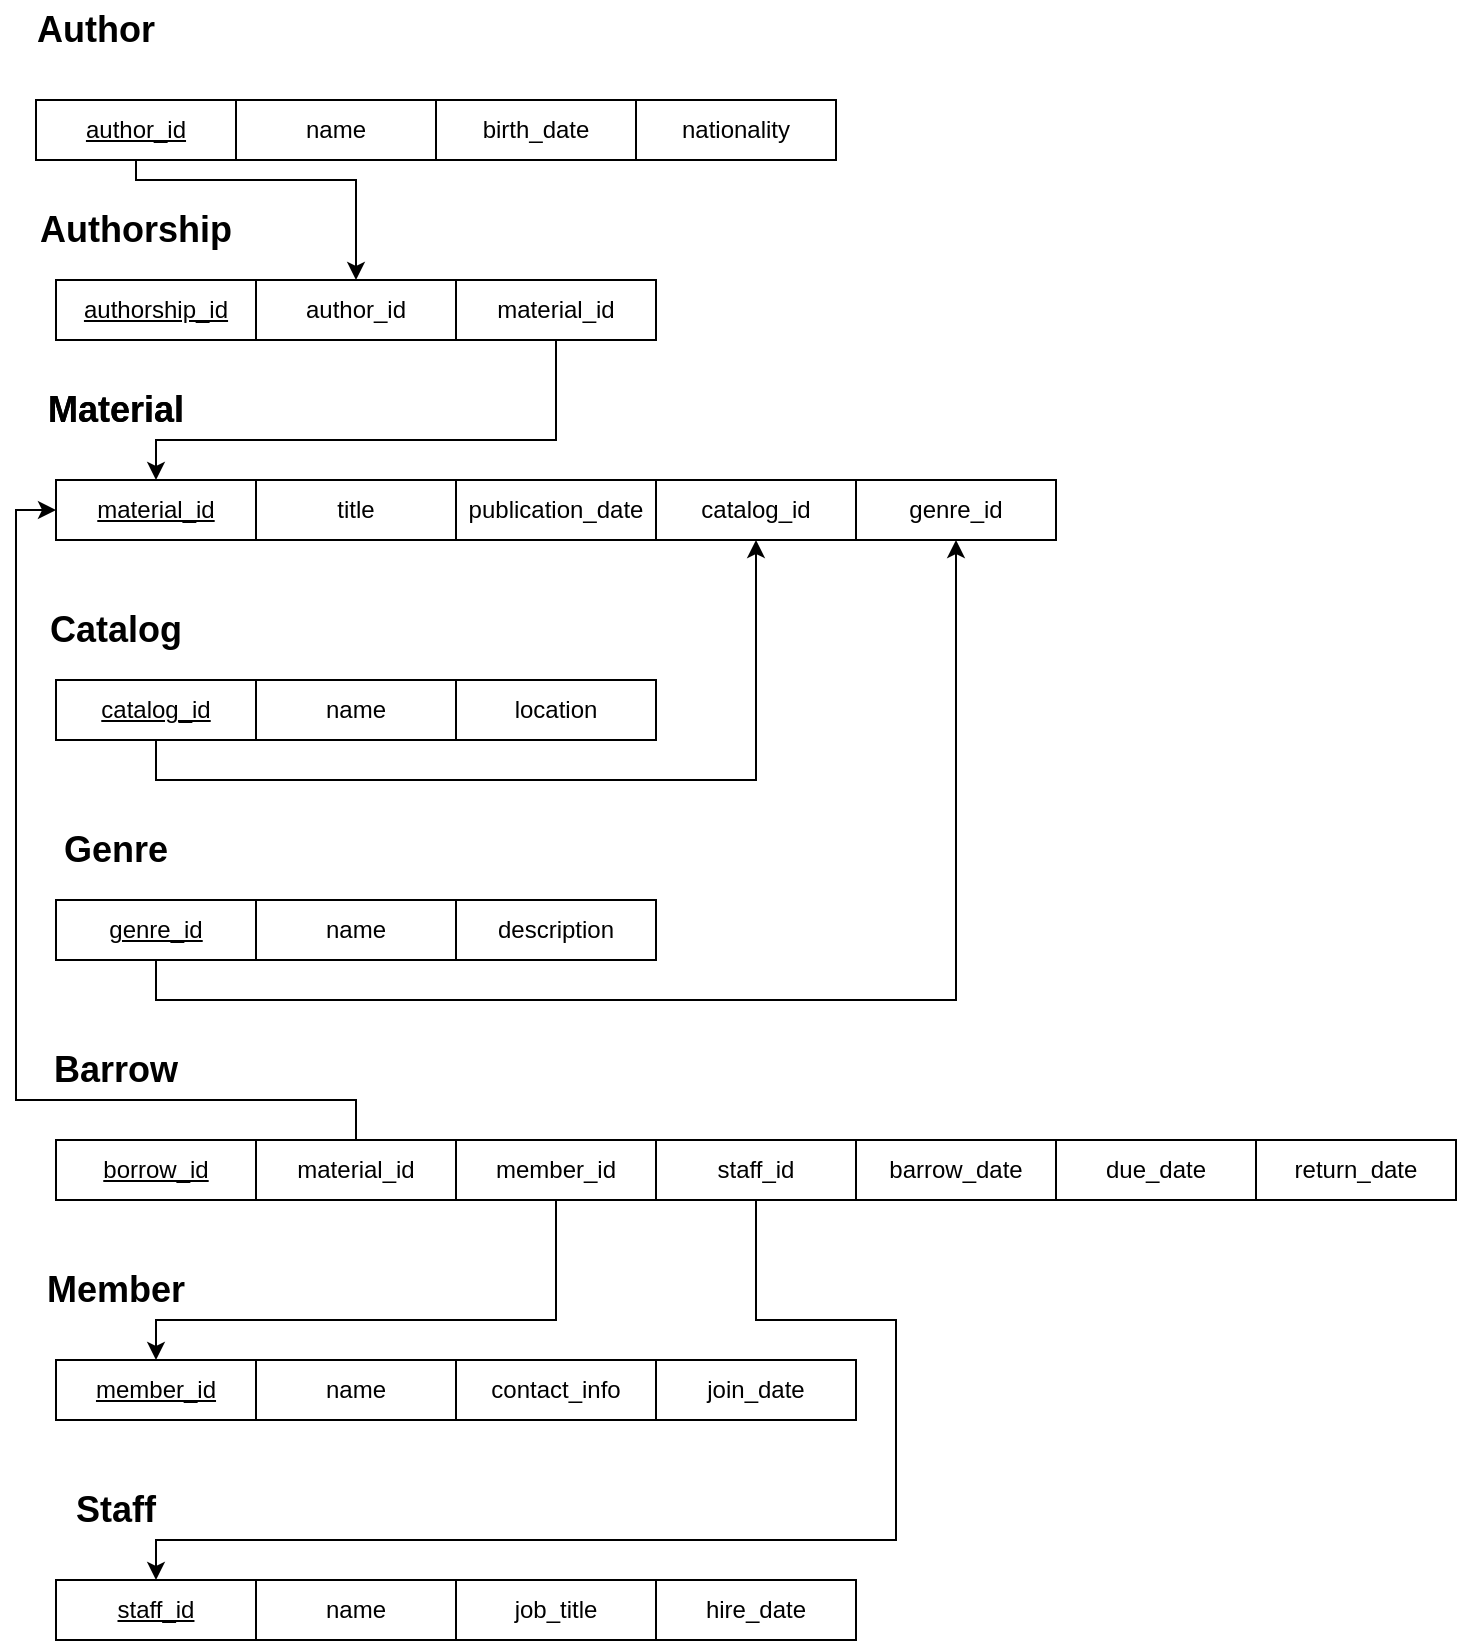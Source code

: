 <mxfile version="24.7.17">
  <diagram name="Page-1" id="XCtiXiCnpVe-JUjB7Xo3">
    <mxGraphModel dx="1368" dy="958" grid="1" gridSize="10" guides="1" tooltips="1" connect="1" arrows="1" fold="1" page="1" pageScale="1" pageWidth="850" pageHeight="1100" math="0" shadow="0">
      <root>
        <mxCell id="0" />
        <mxCell id="1" parent="0" />
        <mxCell id="JYJiICVtaj9G9SNv3fng-5" value="&lt;u&gt;material_id&lt;/u&gt;" style="rounded=0;whiteSpace=wrap;html=1;" vertex="1" parent="1">
          <mxGeometry x="110" y="260" width="100" height="30" as="geometry" />
        </mxCell>
        <mxCell id="JYJiICVtaj9G9SNv3fng-6" value="title" style="rounded=0;whiteSpace=wrap;html=1;" vertex="1" parent="1">
          <mxGeometry x="210" y="260" width="100" height="30" as="geometry" />
        </mxCell>
        <mxCell id="JYJiICVtaj9G9SNv3fng-7" value="catalog_id" style="rounded=0;whiteSpace=wrap;html=1;" vertex="1" parent="1">
          <mxGeometry x="410" y="260" width="100" height="30" as="geometry" />
        </mxCell>
        <mxCell id="JYJiICVtaj9G9SNv3fng-8" value="publication_date" style="rounded=0;whiteSpace=wrap;html=1;" vertex="1" parent="1">
          <mxGeometry x="310" y="260" width="100" height="30" as="geometry" />
        </mxCell>
        <mxCell id="JYJiICVtaj9G9SNv3fng-9" value="genre_id" style="rounded=0;whiteSpace=wrap;html=1;" vertex="1" parent="1">
          <mxGeometry x="510" y="260" width="100" height="30" as="geometry" />
        </mxCell>
        <mxCell id="JYJiICVtaj9G9SNv3fng-16" value="&lt;b&gt;&lt;font style=&quot;font-size: 18px;&quot;&gt;Material&lt;/font&gt;&lt;/b&gt;" style="text;html=1;align=center;verticalAlign=middle;whiteSpace=wrap;rounded=0;" vertex="1" parent="1">
          <mxGeometry x="110" y="210" width="60" height="30" as="geometry" />
        </mxCell>
        <mxCell id="JYJiICVtaj9G9SNv3fng-18" style="edgeStyle=orthogonalEdgeStyle;rounded=0;orthogonalLoop=1;jettySize=auto;html=1;exitX=0.5;exitY=1;exitDx=0;exitDy=0;entryX=0.5;entryY=1;entryDx=0;entryDy=0;" edge="1" parent="1" source="JYJiICVtaj9G9SNv3fng-10" target="JYJiICVtaj9G9SNv3fng-7">
          <mxGeometry relative="1" as="geometry" />
        </mxCell>
        <mxCell id="JYJiICVtaj9G9SNv3fng-23" value="" style="group" vertex="1" connectable="0" parent="1">
          <mxGeometry x="110" y="430" width="300" height="70" as="geometry" />
        </mxCell>
        <mxCell id="JYJiICVtaj9G9SNv3fng-19" value="&lt;span style=&quot;font-size: 18px;&quot;&gt;&lt;b&gt;Genre&lt;/b&gt;&lt;/span&gt;" style="text;html=1;align=center;verticalAlign=middle;whiteSpace=wrap;rounded=0;" vertex="1" parent="JYJiICVtaj9G9SNv3fng-23">
          <mxGeometry width="60" height="30" as="geometry" />
        </mxCell>
        <mxCell id="JYJiICVtaj9G9SNv3fng-20" value="&lt;u&gt;genre_id&lt;/u&gt;" style="rounded=0;whiteSpace=wrap;html=1;" vertex="1" parent="JYJiICVtaj9G9SNv3fng-23">
          <mxGeometry y="40" width="100" height="30" as="geometry" />
        </mxCell>
        <mxCell id="JYJiICVtaj9G9SNv3fng-21" value="name" style="rounded=0;whiteSpace=wrap;html=1;" vertex="1" parent="JYJiICVtaj9G9SNv3fng-23">
          <mxGeometry x="100" y="40" width="100" height="30" as="geometry" />
        </mxCell>
        <mxCell id="JYJiICVtaj9G9SNv3fng-22" value="description" style="rounded=0;whiteSpace=wrap;html=1;" vertex="1" parent="JYJiICVtaj9G9SNv3fng-23">
          <mxGeometry x="200" y="40" width="100" height="30" as="geometry" />
        </mxCell>
        <mxCell id="JYJiICVtaj9G9SNv3fng-24" style="edgeStyle=orthogonalEdgeStyle;rounded=0;orthogonalLoop=1;jettySize=auto;html=1;exitX=0.5;exitY=1;exitDx=0;exitDy=0;entryX=0.5;entryY=1;entryDx=0;entryDy=0;" edge="1" parent="1" source="JYJiICVtaj9G9SNv3fng-20" target="JYJiICVtaj9G9SNv3fng-9">
          <mxGeometry relative="1" as="geometry" />
        </mxCell>
        <mxCell id="JYJiICVtaj9G9SNv3fng-17" value="&lt;span style=&quot;font-size: 18px;&quot;&gt;&lt;b&gt;Catalog&lt;/b&gt;&lt;/span&gt;" style="text;html=1;align=center;verticalAlign=middle;whiteSpace=wrap;rounded=0;" vertex="1" parent="1">
          <mxGeometry x="110" y="320" width="60" height="30" as="geometry" />
        </mxCell>
        <mxCell id="JYJiICVtaj9G9SNv3fng-10" value="&lt;u&gt;catalog_id&lt;/u&gt;" style="rounded=0;whiteSpace=wrap;html=1;" vertex="1" parent="1">
          <mxGeometry x="110" y="360" width="100" height="30" as="geometry" />
        </mxCell>
        <mxCell id="JYJiICVtaj9G9SNv3fng-11" value="name" style="rounded=0;whiteSpace=wrap;html=1;" vertex="1" parent="1">
          <mxGeometry x="210" y="360" width="100" height="30" as="geometry" />
        </mxCell>
        <mxCell id="JYJiICVtaj9G9SNv3fng-13" value="location" style="rounded=0;whiteSpace=wrap;html=1;" vertex="1" parent="1">
          <mxGeometry x="310" y="360" width="100" height="30" as="geometry" />
        </mxCell>
        <mxCell id="JYJiICVtaj9G9SNv3fng-26" value="&lt;u&gt;material_id&lt;/u&gt;" style="rounded=0;whiteSpace=wrap;html=1;" vertex="1" parent="1">
          <mxGeometry x="110" y="260" width="100" height="30" as="geometry" />
        </mxCell>
        <mxCell id="JYJiICVtaj9G9SNv3fng-27" value="title" style="rounded=0;whiteSpace=wrap;html=1;" vertex="1" parent="1">
          <mxGeometry x="210" y="260" width="100" height="30" as="geometry" />
        </mxCell>
        <mxCell id="JYJiICVtaj9G9SNv3fng-28" value="catalog_id" style="rounded=0;whiteSpace=wrap;html=1;" vertex="1" parent="1">
          <mxGeometry x="410" y="260" width="100" height="30" as="geometry" />
        </mxCell>
        <mxCell id="JYJiICVtaj9G9SNv3fng-29" value="publication_date" style="rounded=0;whiteSpace=wrap;html=1;" vertex="1" parent="1">
          <mxGeometry x="310" y="260" width="100" height="30" as="geometry" />
        </mxCell>
        <mxCell id="JYJiICVtaj9G9SNv3fng-30" value="genre_id" style="rounded=0;whiteSpace=wrap;html=1;" vertex="1" parent="1">
          <mxGeometry x="510" y="260" width="100" height="30" as="geometry" />
        </mxCell>
        <mxCell id="JYJiICVtaj9G9SNv3fng-31" value="&lt;b&gt;&lt;font style=&quot;font-size: 18px;&quot;&gt;Material&lt;/font&gt;&lt;/b&gt;" style="text;html=1;align=center;verticalAlign=middle;whiteSpace=wrap;rounded=0;" vertex="1" parent="1">
          <mxGeometry x="110" y="210" width="60" height="30" as="geometry" />
        </mxCell>
        <mxCell id="JYJiICVtaj9G9SNv3fng-38" value="" style="group" vertex="1" connectable="0" parent="1">
          <mxGeometry x="110" y="540" width="500" height="80" as="geometry" />
        </mxCell>
        <mxCell id="JYJiICVtaj9G9SNv3fng-32" value="&lt;u&gt;borrow_id&lt;/u&gt;" style="rounded=0;whiteSpace=wrap;html=1;" vertex="1" parent="JYJiICVtaj9G9SNv3fng-38">
          <mxGeometry y="50" width="100" height="30" as="geometry" />
        </mxCell>
        <mxCell id="JYJiICVtaj9G9SNv3fng-33" value="material_id" style="rounded=0;whiteSpace=wrap;html=1;" vertex="1" parent="JYJiICVtaj9G9SNv3fng-38">
          <mxGeometry x="100" y="50" width="100" height="30" as="geometry" />
        </mxCell>
        <mxCell id="JYJiICVtaj9G9SNv3fng-34" value="staff_id" style="rounded=0;whiteSpace=wrap;html=1;" vertex="1" parent="JYJiICVtaj9G9SNv3fng-38">
          <mxGeometry x="300" y="50" width="100" height="30" as="geometry" />
        </mxCell>
        <mxCell id="JYJiICVtaj9G9SNv3fng-35" value="member_id" style="rounded=0;whiteSpace=wrap;html=1;" vertex="1" parent="JYJiICVtaj9G9SNv3fng-38">
          <mxGeometry x="200" y="50" width="100" height="30" as="geometry" />
        </mxCell>
        <mxCell id="JYJiICVtaj9G9SNv3fng-36" value="barrow_date" style="rounded=0;whiteSpace=wrap;html=1;" vertex="1" parent="JYJiICVtaj9G9SNv3fng-38">
          <mxGeometry x="400" y="50" width="100" height="30" as="geometry" />
        </mxCell>
        <mxCell id="JYJiICVtaj9G9SNv3fng-37" value="&lt;span style=&quot;font-size: 18px;&quot;&gt;&lt;b&gt;Barrow&lt;/b&gt;&lt;/span&gt;" style="text;html=1;align=center;verticalAlign=middle;whiteSpace=wrap;rounded=0;" vertex="1" parent="JYJiICVtaj9G9SNv3fng-38">
          <mxGeometry width="60" height="30" as="geometry" />
        </mxCell>
        <mxCell id="JYJiICVtaj9G9SNv3fng-40" value="due_date" style="rounded=0;whiteSpace=wrap;html=1;" vertex="1" parent="1">
          <mxGeometry x="610" y="590" width="100" height="30" as="geometry" />
        </mxCell>
        <mxCell id="JYJiICVtaj9G9SNv3fng-41" value="return_date" style="rounded=0;whiteSpace=wrap;html=1;" vertex="1" parent="1">
          <mxGeometry x="710" y="590" width="100" height="30" as="geometry" />
        </mxCell>
        <mxCell id="JYJiICVtaj9G9SNv3fng-48" value="&lt;span style=&quot;font-size: 18px;&quot;&gt;&lt;b&gt;Member&lt;/b&gt;&lt;/span&gt;" style="text;html=1;align=center;verticalAlign=middle;whiteSpace=wrap;rounded=0;" vertex="1" parent="1">
          <mxGeometry x="110" y="650" width="60" height="30" as="geometry" />
        </mxCell>
        <mxCell id="JYJiICVtaj9G9SNv3fng-51" value="" style="group" vertex="1" connectable="0" parent="1">
          <mxGeometry x="110" y="700" width="500" height="30" as="geometry" />
        </mxCell>
        <mxCell id="JYJiICVtaj9G9SNv3fng-43" value="&lt;u&gt;member_id&lt;/u&gt;" style="rounded=0;whiteSpace=wrap;html=1;" vertex="1" parent="JYJiICVtaj9G9SNv3fng-51">
          <mxGeometry width="100" height="30" as="geometry" />
        </mxCell>
        <mxCell id="JYJiICVtaj9G9SNv3fng-44" value="name" style="rounded=0;whiteSpace=wrap;html=1;" vertex="1" parent="JYJiICVtaj9G9SNv3fng-51">
          <mxGeometry x="100" width="100" height="30" as="geometry" />
        </mxCell>
        <mxCell id="JYJiICVtaj9G9SNv3fng-45" value="join_date" style="rounded=0;whiteSpace=wrap;html=1;" vertex="1" parent="JYJiICVtaj9G9SNv3fng-51">
          <mxGeometry x="300" width="100" height="30" as="geometry" />
        </mxCell>
        <mxCell id="JYJiICVtaj9G9SNv3fng-46" value="contact_info" style="rounded=0;whiteSpace=wrap;html=1;" vertex="1" parent="JYJiICVtaj9G9SNv3fng-51">
          <mxGeometry x="200" width="100" height="30" as="geometry" />
        </mxCell>
        <mxCell id="JYJiICVtaj9G9SNv3fng-58" value="" style="group" vertex="1" connectable="0" parent="1">
          <mxGeometry x="110" y="760" width="400" height="80" as="geometry" />
        </mxCell>
        <mxCell id="JYJiICVtaj9G9SNv3fng-53" value="&lt;span style=&quot;font-size: 18px;&quot;&gt;&lt;b&gt;Staff&lt;/b&gt;&lt;/span&gt;" style="text;html=1;align=center;verticalAlign=middle;whiteSpace=wrap;rounded=0;" vertex="1" parent="JYJiICVtaj9G9SNv3fng-58">
          <mxGeometry width="60" height="30" as="geometry" />
        </mxCell>
        <mxCell id="JYJiICVtaj9G9SNv3fng-54" value="&lt;u&gt;staff_id&lt;/u&gt;" style="rounded=0;whiteSpace=wrap;html=1;" vertex="1" parent="JYJiICVtaj9G9SNv3fng-58">
          <mxGeometry y="50" width="100" height="30" as="geometry" />
        </mxCell>
        <mxCell id="JYJiICVtaj9G9SNv3fng-55" value="name" style="rounded=0;whiteSpace=wrap;html=1;" vertex="1" parent="JYJiICVtaj9G9SNv3fng-58">
          <mxGeometry x="100" y="50" width="100" height="30" as="geometry" />
        </mxCell>
        <mxCell id="JYJiICVtaj9G9SNv3fng-56" value="hire_date" style="rounded=0;whiteSpace=wrap;html=1;" vertex="1" parent="JYJiICVtaj9G9SNv3fng-58">
          <mxGeometry x="300" y="50" width="100" height="30" as="geometry" />
        </mxCell>
        <mxCell id="JYJiICVtaj9G9SNv3fng-57" value="job_title" style="rounded=0;whiteSpace=wrap;html=1;" vertex="1" parent="JYJiICVtaj9G9SNv3fng-58">
          <mxGeometry x="200" y="50" width="100" height="30" as="geometry" />
        </mxCell>
        <mxCell id="JYJiICVtaj9G9SNv3fng-71" value="" style="group" vertex="1" connectable="0" parent="1">
          <mxGeometry x="100" y="20" width="400" height="80" as="geometry" />
        </mxCell>
        <mxCell id="JYJiICVtaj9G9SNv3fng-66" value="&lt;span style=&quot;font-size: 18px;&quot;&gt;&lt;b&gt;Author&lt;/b&gt;&lt;/span&gt;" style="text;html=1;align=center;verticalAlign=middle;whiteSpace=wrap;rounded=0;" vertex="1" parent="JYJiICVtaj9G9SNv3fng-71">
          <mxGeometry width="60" height="30" as="geometry" />
        </mxCell>
        <mxCell id="JYJiICVtaj9G9SNv3fng-67" value="&lt;u&gt;author_id&lt;/u&gt;" style="rounded=0;whiteSpace=wrap;html=1;" vertex="1" parent="JYJiICVtaj9G9SNv3fng-71">
          <mxGeometry y="50" width="100" height="30" as="geometry" />
        </mxCell>
        <mxCell id="JYJiICVtaj9G9SNv3fng-68" value="name" style="rounded=0;whiteSpace=wrap;html=1;" vertex="1" parent="JYJiICVtaj9G9SNv3fng-71">
          <mxGeometry x="100" y="50" width="100" height="30" as="geometry" />
        </mxCell>
        <mxCell id="JYJiICVtaj9G9SNv3fng-69" value="nationality" style="rounded=0;whiteSpace=wrap;html=1;" vertex="1" parent="JYJiICVtaj9G9SNv3fng-71">
          <mxGeometry x="300" y="50" width="100" height="30" as="geometry" />
        </mxCell>
        <mxCell id="JYJiICVtaj9G9SNv3fng-70" value="birth_date" style="rounded=0;whiteSpace=wrap;html=1;" vertex="1" parent="JYJiICVtaj9G9SNv3fng-71">
          <mxGeometry x="200" y="50" width="100" height="30" as="geometry" />
        </mxCell>
        <mxCell id="JYJiICVtaj9G9SNv3fng-60" value="&lt;span style=&quot;font-size: 18px;&quot;&gt;&lt;b&gt;Authorship&lt;/b&gt;&lt;/span&gt;" style="text;html=1;align=center;verticalAlign=middle;whiteSpace=wrap;rounded=0;" vertex="1" parent="1">
          <mxGeometry x="120" y="120" width="60" height="30" as="geometry" />
        </mxCell>
        <mxCell id="JYJiICVtaj9G9SNv3fng-61" value="&lt;u&gt;authorship_id&lt;/u&gt;" style="rounded=0;whiteSpace=wrap;html=1;" vertex="1" parent="1">
          <mxGeometry x="110" y="160" width="100" height="30" as="geometry" />
        </mxCell>
        <mxCell id="JYJiICVtaj9G9SNv3fng-62" value="author_id" style="rounded=0;whiteSpace=wrap;html=1;" vertex="1" parent="1">
          <mxGeometry x="210" y="160" width="100" height="30" as="geometry" />
        </mxCell>
        <mxCell id="JYJiICVtaj9G9SNv3fng-76" style="edgeStyle=orthogonalEdgeStyle;rounded=0;orthogonalLoop=1;jettySize=auto;html=1;exitX=0.5;exitY=1;exitDx=0;exitDy=0;entryX=0.5;entryY=0;entryDx=0;entryDy=0;" edge="1" parent="1" source="JYJiICVtaj9G9SNv3fng-64" target="JYJiICVtaj9G9SNv3fng-26">
          <mxGeometry relative="1" as="geometry">
            <Array as="points">
              <mxPoint x="360" y="240" />
              <mxPoint x="160" y="240" />
            </Array>
          </mxGeometry>
        </mxCell>
        <mxCell id="JYJiICVtaj9G9SNv3fng-64" value="material_id" style="rounded=0;whiteSpace=wrap;html=1;" vertex="1" parent="1">
          <mxGeometry x="310" y="160" width="100" height="30" as="geometry" />
        </mxCell>
        <mxCell id="JYJiICVtaj9G9SNv3fng-72" style="edgeStyle=orthogonalEdgeStyle;rounded=0;orthogonalLoop=1;jettySize=auto;html=1;exitX=0.5;exitY=1;exitDx=0;exitDy=0;entryX=0.5;entryY=0;entryDx=0;entryDy=0;" edge="1" parent="1" source="JYJiICVtaj9G9SNv3fng-35" target="JYJiICVtaj9G9SNv3fng-43">
          <mxGeometry relative="1" as="geometry">
            <Array as="points">
              <mxPoint x="360" y="680" />
              <mxPoint x="160" y="680" />
            </Array>
          </mxGeometry>
        </mxCell>
        <mxCell id="JYJiICVtaj9G9SNv3fng-73" style="edgeStyle=orthogonalEdgeStyle;rounded=0;orthogonalLoop=1;jettySize=auto;html=1;exitX=0.5;exitY=1;exitDx=0;exitDy=0;entryX=0.5;entryY=0;entryDx=0;entryDy=0;" edge="1" parent="1" source="JYJiICVtaj9G9SNv3fng-34" target="JYJiICVtaj9G9SNv3fng-54">
          <mxGeometry relative="1" as="geometry">
            <Array as="points">
              <mxPoint x="460" y="680" />
              <mxPoint x="530" y="680" />
              <mxPoint x="530" y="790" />
              <mxPoint x="160" y="790" />
            </Array>
          </mxGeometry>
        </mxCell>
        <mxCell id="JYJiICVtaj9G9SNv3fng-74" style="edgeStyle=orthogonalEdgeStyle;rounded=0;orthogonalLoop=1;jettySize=auto;html=1;exitX=0.5;exitY=0;exitDx=0;exitDy=0;entryX=0;entryY=0.5;entryDx=0;entryDy=0;" edge="1" parent="1" source="JYJiICVtaj9G9SNv3fng-33" target="JYJiICVtaj9G9SNv3fng-26">
          <mxGeometry relative="1" as="geometry">
            <Array as="points">
              <mxPoint x="260" y="570" />
              <mxPoint x="90" y="570" />
              <mxPoint x="90" y="275" />
            </Array>
          </mxGeometry>
        </mxCell>
        <mxCell id="JYJiICVtaj9G9SNv3fng-75" style="edgeStyle=orthogonalEdgeStyle;rounded=0;orthogonalLoop=1;jettySize=auto;html=1;exitX=0.5;exitY=1;exitDx=0;exitDy=0;entryX=0.5;entryY=0;entryDx=0;entryDy=0;" edge="1" parent="1" source="JYJiICVtaj9G9SNv3fng-67" target="JYJiICVtaj9G9SNv3fng-62">
          <mxGeometry relative="1" as="geometry">
            <Array as="points">
              <mxPoint x="150" y="110" />
              <mxPoint x="260" y="110" />
            </Array>
          </mxGeometry>
        </mxCell>
      </root>
    </mxGraphModel>
  </diagram>
</mxfile>
